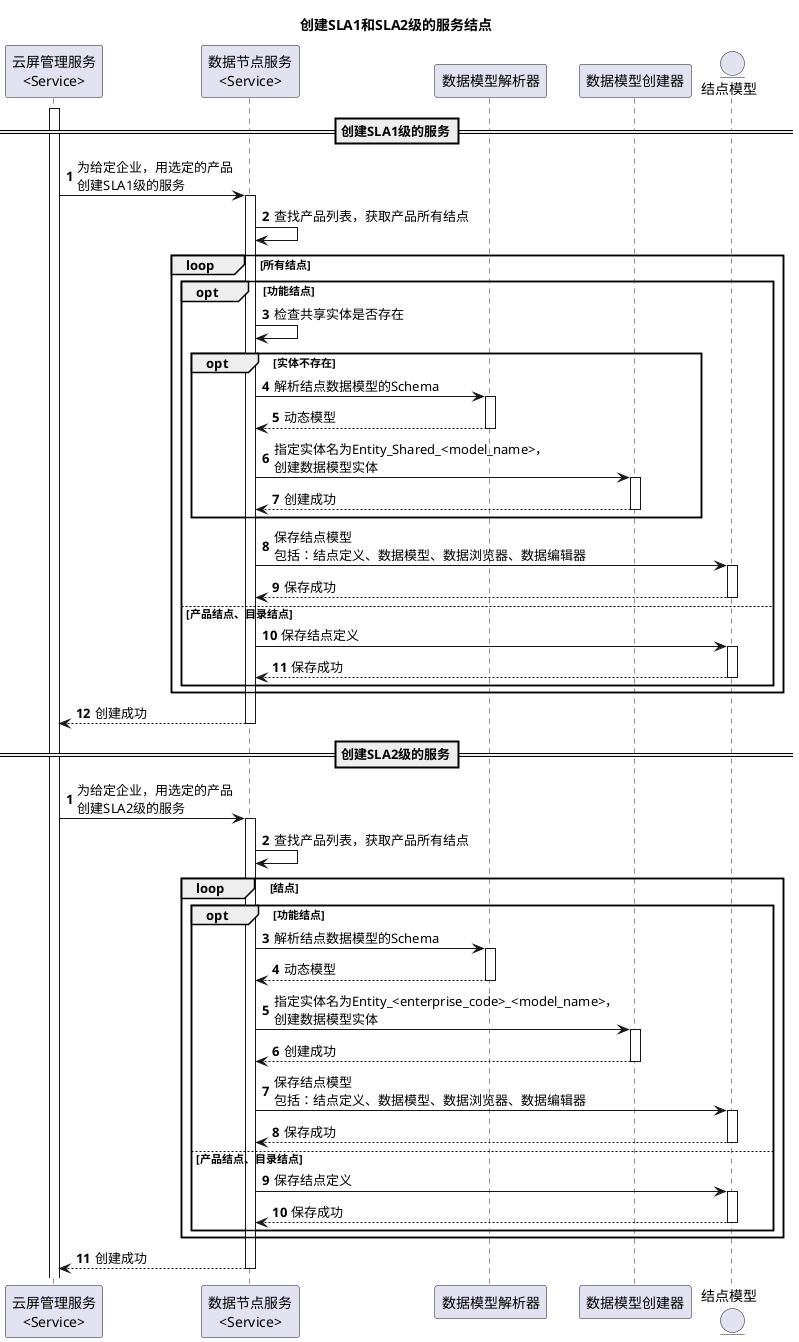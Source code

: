 @startuml

title 创建SLA1和SLA2级的服务结点

participant "云屏管理服务\n<Service>" as configService
participant "数据节点服务\n<Service>" as nodeService
participant 数据模型解析器 as modelParser
participant 数据模型创建器 as modelCreator

entity "结点模型" as nodeSchema

==创建SLA1级的服务==
autonumber
activate configService
configService -> nodeService: 为给定企业，用选定的产品\n创建SLA1级的服务
activate nodeService

nodeService->nodeService: 查找产品列表，获取产品所有结点

loop 所有结点
    opt 功能结点
        nodeService->nodeService: 检查共享实体是否存在
        opt 实体不存在
            nodeService->modelParser: 解析结点数据模型的Schema
                activate modelParser
                return 动态模型

                nodeService-> modelCreator: 指定实体名为Entity_Shared_<model_name>，\n创建数据模型实体
                activate modelCreator
                return 创建成功

        end
        nodeService -> nodeSchema: 保存结点模型\n包括：结点定义、数据模型、数据浏览器、数据编辑器
        activate nodeSchema
        return 保存成功

    else 产品结点、目录结点
        nodeService -> nodeSchema: 保存结点定义
        activate nodeSchema
        return 保存成功

    end
end

return 创建成功

==创建SLA2级的服务==
autonumber

configService -> nodeService: 为给定企业，用选定的产品\n创建SLA2级的服务
activate nodeService
nodeService->nodeService: 查找产品列表，获取产品所有结点

loop 结点
    opt 功能结点
        nodeService->modelParser: 解析结点数据模型的Schema
        activate modelParser
        return 动态模型

        nodeService-> modelCreator: 指定实体名为Entity_<enterprise_code>_<model_name>，\n创建数据模型实体
        activate modelCreator
        return 创建成功

        nodeService -> nodeSchema: 保存结点模型\n包括：结点定义、数据模型、数据浏览器、数据编辑器
        activate nodeSchema
        return 保存成功

    else 产品结点、目录结点
        nodeService -> nodeSchema: 保存结点定义
        activate nodeSchema
        return 保存成功

    end
end

return 创建成功

@enduml